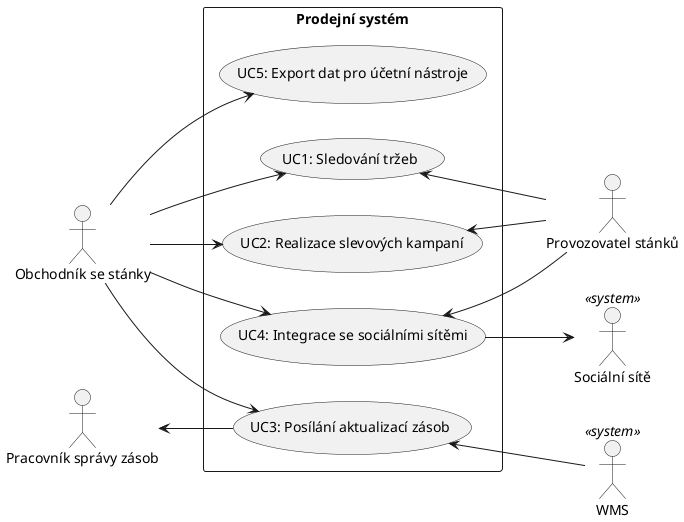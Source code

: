 @startuml

left to right direction

actor "Provozovatel stánků" as provozovatel

actor "Obchodník se stánky" as obchodnik

actor "Pracovník správy zásob" as zasobnik

actor WMS <<system>>

actor "Sociální sítě" as socialniSite <<system>>

rectangle "Prodejní systém" {

    usecase "UC1: Sledování tržeb" as UC1

    usecase "UC2: Realizace slevových kampaní" as UC2

    usecase "UC3: Posílání aktualizací zásob" as UC3

    usecase "UC4: Integrace se sociálními sítěmi" as UC4

    usecase "UC5: Export dat pro účetní nástroje" as UC5

}

obchodnik --> UC1

obchodnik --> UC2

obchodnik --> UC3

obchodnik --> UC4

obchodnik --> UC5

provozovatel -up-> UC1

provozovatel -up-> UC2

provozovatel -up-> UC4

UC3 <-- WMS

zasobnik <-- UC3

UC4 --> socialniSite

@enduml
